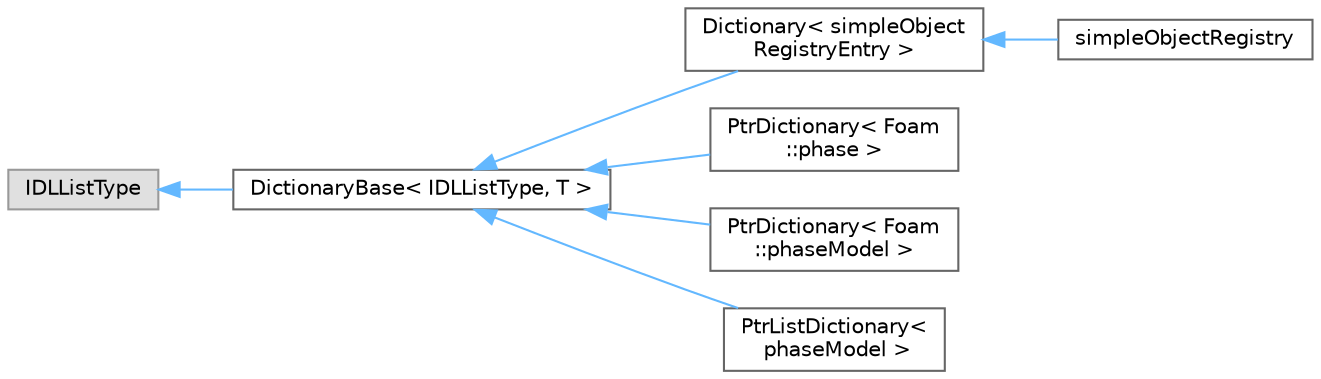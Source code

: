 digraph "Graphical Class Hierarchy"
{
 // LATEX_PDF_SIZE
  bgcolor="transparent";
  edge [fontname=Helvetica,fontsize=10,labelfontname=Helvetica,labelfontsize=10];
  node [fontname=Helvetica,fontsize=10,shape=box,height=0.2,width=0.4];
  rankdir="LR";
  Node0 [id="Node000000",label="IDLListType",height=0.2,width=0.4,color="grey60", fillcolor="#E0E0E0", style="filled",tooltip=" "];
  Node0 -> Node1 [id="edge4782_Node000000_Node000001",dir="back",color="steelblue1",style="solid",tooltip=" "];
  Node1 [id="Node000001",label="DictionaryBase\< IDLListType, T \>",height=0.2,width=0.4,color="grey40", fillcolor="white", style="filled",URL="$classFoam_1_1DictionaryBase.html",tooltip="Base dictionary class templated on both the form of doubly-linked list it uses as well as the type it..."];
  Node1 -> Node2 [id="edge4783_Node000001_Node000002",dir="back",color="steelblue1",style="solid",tooltip=" "];
  Node2 [id="Node000002",label="Dictionary\< simpleObject\lRegistryEntry \>",height=0.2,width=0.4,color="grey40", fillcolor="white", style="filled",URL="$classFoam_1_1Dictionary.html",tooltip=" "];
  Node2 -> Node3 [id="edge4784_Node000002_Node000003",dir="back",color="steelblue1",style="solid",tooltip=" "];
  Node3 [id="Node000003",label="simpleObjectRegistry",height=0.2,width=0.4,color="grey40", fillcolor="white", style="filled",URL="$classFoam_1_1simpleObjectRegistry.html",tooltip="Object registry for simpleRegIOobject. Maintains ordering."];
  Node1 -> Node4 [id="edge4785_Node000001_Node000004",dir="back",color="steelblue1",style="solid",tooltip=" "];
  Node4 [id="Node000004",label="PtrDictionary\< Foam\l::phase \>",height=0.2,width=0.4,color="grey40", fillcolor="white", style="filled",URL="$classFoam_1_1PtrDictionary.html",tooltip=" "];
  Node1 -> Node5 [id="edge4786_Node000001_Node000005",dir="back",color="steelblue1",style="solid",tooltip=" "];
  Node5 [id="Node000005",label="PtrDictionary\< Foam\l::phaseModel \>",height=0.2,width=0.4,color="grey40", fillcolor="white", style="filled",URL="$classFoam_1_1PtrDictionary.html",tooltip=" "];
  Node1 -> Node6 [id="edge4787_Node000001_Node000006",dir="back",color="steelblue1",style="solid",tooltip=" "];
  Node6 [id="Node000006",label="PtrListDictionary\<\l phaseModel \>",height=0.2,width=0.4,color="grey40", fillcolor="white", style="filled",URL="$classFoam_1_1PtrListDictionary.html",tooltip=" "];
}
